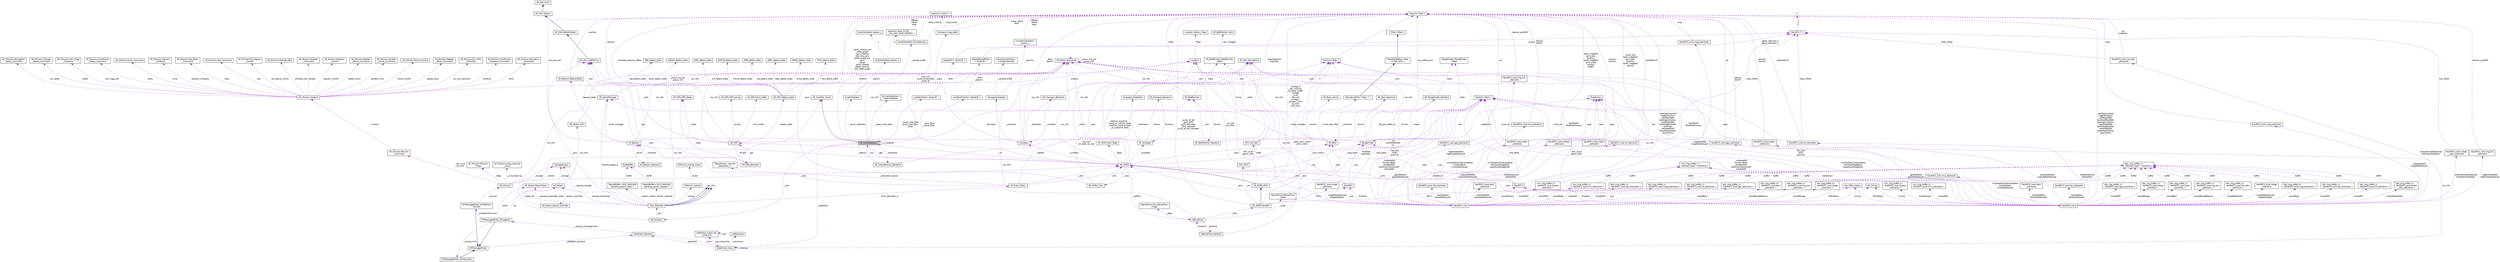 digraph "AP_InertialSensor"
{
 // INTERACTIVE_SVG=YES
  edge [fontname="Helvetica",fontsize="10",labelfontname="Helvetica",labelfontsize="10"];
  node [fontname="Helvetica",fontsize="10",shape=record];
  Node1 [label="AP_InertialSensor",height=0.2,width=0.4,color="black", fillcolor="grey75", style="filled", fontcolor="black"];
  Node2 -> Node1 [dir="back",color="firebrick4",fontsize="10",style="solid",fontname="Helvetica"];
  Node2 [label="AP_AccelCal_Client",height=0.2,width=0.4,color="black", fillcolor="white", style="filled",URL="$classAP__AccelCal__Client.html"];
  Node3 -> Node1 [dir="back",color="darkorchid3",fontsize="10",style="dashed",label=" _peak_hold_state" ,fontname="Helvetica"];
  Node3 [label="AP_InertialSensor::\lPeakHoldState",height=0.2,width=0.4,color="black", fillcolor="white", style="filled",URL="$structAP__InertialSensor_1_1PeakHoldState.html"];
  Node4 -> Node1 [dir="back",color="darkorchid3",fontsize="10",style="dashed",label=" _accel_vibe_filter\n_accel_vibe_floor\l_filter" ,fontname="Helvetica"];
  Node4 [label="LowPassFilter\< Vector3f \>",height=0.2,width=0.4,color="black", fillcolor="white", style="filled",URL="$classLowPassFilter.html"];
  Node5 -> Node4 [dir="back",color="darkorchid3",fontsize="10",style="dashed",label=" _filter" ,fontname="Helvetica"];
  Node5 [label="DigitalLPF\< Vector3f \>",height=0.2,width=0.4,color="black", fillcolor="white", style="filled",URL="$classDigitalLPF.html"];
  Node6 -> Node5 [dir="back",color="darkorchid3",fontsize="10",style="dashed",label=" _output" ,fontname="Helvetica"];
  Node6 [label="Vector3\< T \>",height=0.2,width=0.4,color="black", fillcolor="white", style="filled",URL="$classVector3.html"];
  Node7 -> Node6 [dir="back",color="darkorchid3",fontsize="10",style="dashed",label=" x\ny\nz" ,fontname="Helvetica"];
  Node7 [label="T",height=0.2,width=0.4,color="grey75", fillcolor="white", style="filled"];
  Node8 -> Node1 [dir="back",color="darkorchid3",fontsize="10",style="dashed",label=" _backends" ,fontname="Helvetica"];
  Node8 [label="AP_InertialSensor_Backend",height=0.2,width=0.4,color="black", fillcolor="white", style="filled",URL="$classAP__InertialSensor__Backend.html"];
  Node9 -> Node8 [dir="back",color="darkorchid3",fontsize="10",style="dashed",label=" _sem" ,fontname="Helvetica"];
  Node9 [label="AP_HAL::Semaphore",height=0.2,width=0.4,color="black", fillcolor="white", style="filled",URL="$classAP__HAL_1_1Semaphore.html"];
  Node1 -> Node8 [dir="back",color="darkorchid3",fontsize="10",style="dashed",label=" _imu" ,fontname="Helvetica"];
  Node10 -> Node1 [dir="back",color="darkorchid3",fontsize="10",style="dashed",label=" _gyro_filter\n_accel_filter" ,fontname="Helvetica"];
  Node10 [label="LowPassFilter2p\< Vector3f \>",height=0.2,width=0.4,color="black", fillcolor="white", style="filled",URL="$classLowPassFilter2p.html"];
  Node11 -> Node10 [dir="back",color="darkorchid3",fontsize="10",style="dashed",label=" _filter\n_params" ,fontname="Helvetica"];
  Node11 [label="DigitalBiquadFilter\l\< Vector3f \>",height=0.2,width=0.4,color="black", fillcolor="white", style="filled",URL="$classDigitalBiquadFilter.html"];
  Node6 -> Node11 [dir="back",color="darkorchid3",fontsize="10",style="dashed",label=" _delay_element_1\n_delay_element_2" ,fontname="Helvetica"];
  Node12 -> Node1 [dir="back",color="darkorchid3",fontsize="10",style="dashed",label=" _accel_calibrator" ,fontname="Helvetica"];
  Node12 [label="AccelCalibrator",height=0.2,width=0.4,color="black", fillcolor="white", style="filled",URL="$classAccelCalibrator.html"];
  Node13 -> Node12 [dir="back",color="darkorchid3",fontsize="10",style="dashed",label=" _param" ,fontname="Helvetica"];
  Node13 [label="AccelCalibrator::param_u",height=0.2,width=0.4,color="black", fillcolor="white", style="filled",URL="$unionAccelCalibrator_1_1param__u.html"];
  Node14 -> Node13 [dir="back",color="darkorchid3",fontsize="10",style="dashed",label=" s" ,fontname="Helvetica"];
  Node14 [label="AccelCalibrator::param_t",height=0.2,width=0.4,color="black", fillcolor="white", style="filled",URL="$structAccelCalibrator_1_1param__t.html"];
  Node15 -> Node14 [dir="back",color="darkorchid3",fontsize="10",style="dashed",label=" offdiag\noffset\ndiag" ,fontname="Helvetica"];
  Node15 [label="Vector3\< float \>",height=0.2,width=0.4,color="black", fillcolor="white", style="filled",URL="$classVector3.html"];
  Node16 -> Node13 [dir="back",color="darkorchid3",fontsize="10",style="dashed",label=" a" ,fontname="Helvetica"];
  Node16 [label="VectorN\< float, ACCEL\l_CAL_MAX_NUM_PARAMS \>",height=0.2,width=0.4,color="black", fillcolor="white", style="filled",URL="$classVectorN.html"];
  Node17 -> Node12 [dir="back",color="darkorchid3",fontsize="10",style="dashed",label=" _sample_buffer" ,fontname="Helvetica"];
  Node17 [label="AccelCalibrator::AccelSample",height=0.2,width=0.4,color="black", fillcolor="white", style="filled",URL="$structAccelCalibrator_1_1AccelSample.html"];
  Node15 -> Node17 [dir="back",color="darkorchid3",fontsize="10",style="dashed",label=" delta_velocity" ,fontname="Helvetica"];
  Node18 -> Node1 [dir="back",color="darkorchid3",fontsize="10",style="dashed",label=" _dataflash" ,fontname="Helvetica"];
  Node18 [label="DataFlash_Class",height=0.2,width=0.4,color="black", fillcolor="white", style="filled",URL="$classDataFlash__Class.html"];
  Node19 -> Node18 [dir="back",color="darkorchid3",fontsize="10",style="dashed",label=" log_write_fmts" ,fontname="Helvetica"];
  Node19 [label="DataFlash_Class::log\l_write_fmt",height=0.2,width=0.4,color="black", fillcolor="white", style="filled",URL="$structDataFlash__Class_1_1log__write__fmt.html"];
  Node19 -> Node19 [dir="back",color="darkorchid3",fontsize="10",style="dashed",label=" next" ,fontname="Helvetica"];
  Node20 -> Node18 [dir="back",color="darkorchid3",fontsize="10",style="dashed",label=" _structures" ,fontname="Helvetica"];
  Node20 [label="LogStructure",height=0.2,width=0.4,color="black", fillcolor="white", style="filled",URL="$structLogStructure.html"];
  Node18 -> Node18 [dir="back",color="darkorchid3",fontsize="10",style="dashed",label=" _instance" ,fontname="Helvetica"];
  Node21 -> Node18 [dir="back",color="darkorchid3",fontsize="10",style="dashed",label=" backends" ,fontname="Helvetica"];
  Node21 [label="DataFlash_Backend",height=0.2,width=0.4,color="black", fillcolor="white", style="filled",URL="$classDataFlash__Backend.html"];
  Node18 -> Node21 [dir="back",color="darkorchid3",fontsize="10",style="dashed",label=" _front" ,fontname="Helvetica"];
  Node22 -> Node21 [dir="back",color="darkorchid3",fontsize="10",style="dashed",label=" _startup_messagewriter" ,fontname="Helvetica"];
  Node22 [label="DFMessageWriter_DFLogStart",height=0.2,width=0.4,color="black", fillcolor="white", style="filled",URL="$classDFMessageWriter__DFLogStart.html"];
  Node23 -> Node22 [dir="back",color="midnightblue",fontsize="10",style="solid",fontname="Helvetica"];
  Node23 [label="DFMessageWriter",height=0.2,width=0.4,color="black", fillcolor="white", style="filled",URL="$classDFMessageWriter.html"];
  Node21 -> Node23 [dir="back",color="darkorchid3",fontsize="10",style="dashed",label=" _dataflash_backend" ,fontname="Helvetica"];
  Node24 -> Node22 [dir="back",color="darkorchid3",fontsize="10",style="dashed",label=" _writeentiremission" ,fontname="Helvetica"];
  Node24 [label="DFMessageWriter_WriteEntire\lMission",height=0.2,width=0.4,color="black", fillcolor="white", style="filled",URL="$classDFMessageWriter__WriteEntireMission.html"];
  Node23 -> Node24 [dir="back",color="midnightblue",fontsize="10",style="solid",fontname="Helvetica"];
  Node25 -> Node24 [dir="back",color="darkorchid3",fontsize="10",style="dashed",label=" _mission" ,fontname="Helvetica"];
  Node25 [label="AP_Mission",height=0.2,width=0.4,color="black", fillcolor="white", style="filled",URL="$classAP__Mission.html",tooltip="Object managing Mission. "];
  Node26 -> Node25 [dir="back",color="darkorchid3",fontsize="10",style="dashed",label=" _storage" ,fontname="Helvetica"];
  Node26 [label="StorageAccess",height=0.2,width=0.4,color="black", fillcolor="white", style="filled",URL="$classStorageAccess.html"];
  Node27 -> Node25 [dir="back",color="darkorchid3",fontsize="10",style="dashed",label=" _nav_cmd\n_do_cmd" ,fontname="Helvetica"];
  Node27 [label="AP_Mission::Mission\l_Command",height=0.2,width=0.4,color="black", fillcolor="white", style="filled",URL="$structAP__Mission_1_1Mission__Command.html"];
  Node28 -> Node27 [dir="back",color="darkorchid3",fontsize="10",style="dashed",label=" content" ,fontname="Helvetica"];
  Node28 [label="AP_Mission::Content",height=0.2,width=0.4,color="black", fillcolor="white", style="filled",URL="$unionAP__Mission_1_1Content.html"];
  Node29 -> Node28 [dir="back",color="darkorchid3",fontsize="10",style="dashed",label=" guided_limits" ,fontname="Helvetica"];
  Node29 [label="AP_Mission::Guided\l_Limits_Command",height=0.2,width=0.4,color="black", fillcolor="white", style="filled",URL="$structAP__Mission_1_1Guided__Limits__Command.html"];
  Node30 -> Node28 [dir="back",color="darkorchid3",fontsize="10",style="dashed",label=" mount_control" ,fontname="Helvetica"];
  Node30 [label="AP_Mission::Mount_Control",height=0.2,width=0.4,color="black", fillcolor="white", style="filled",URL="$structAP__Mission_1_1Mount__Control.html"];
  Node31 -> Node28 [dir="back",color="darkorchid3",fontsize="10",style="dashed",label=" repeat_relay" ,fontname="Helvetica"];
  Node31 [label="AP_Mission::Repeat\l_Relay_Command",height=0.2,width=0.4,color="black", fillcolor="white", style="filled",URL="$structAP__Mission_1_1Repeat__Relay__Command.html"];
  Node32 -> Node28 [dir="back",color="darkorchid3",fontsize="10",style="dashed",label=" do_vtol_transition" ,fontname="Helvetica"];
  Node32 [label="AP_Mission::Do_VTOL\l_Transition",height=0.2,width=0.4,color="black", fillcolor="white", style="filled",URL="$structAP__Mission_1_1Do__VTOL__Transition.html"];
  Node33 -> Node28 [dir="back",color="darkorchid3",fontsize="10",style="dashed",label=" distance" ,fontname="Helvetica"];
  Node33 [label="AP_Mission::Conditional\l_Distance_Command",height=0.2,width=0.4,color="black", fillcolor="white", style="filled",URL="$structAP__Mission_1_1Conditional__Distance__Command.html"];
  Node34 -> Node28 [dir="back",color="darkorchid3",fontsize="10",style="dashed",label=" servo" ,fontname="Helvetica"];
  Node34 [label="AP_Mission::Set_Servo\l_Command",height=0.2,width=0.4,color="black", fillcolor="white", style="filled",URL="$structAP__Mission_1_1Set__Servo__Command.html"];
  Node35 -> Node28 [dir="back",color="darkorchid3",fontsize="10",style="dashed",label=" nav_delay" ,fontname="Helvetica"];
  Node35 [label="AP_Mission::Navigation\l_Delay_Command",height=0.2,width=0.4,color="black", fillcolor="white", style="filled",URL="$structAP__Mission_1_1Navigation__Delay__Command.html"];
  Node36 -> Node28 [dir="back",color="darkorchid3",fontsize="10",style="dashed",label=" speed" ,fontname="Helvetica"];
  Node36 [label="AP_Mission::Change\l_Speed_Command",height=0.2,width=0.4,color="black", fillcolor="white", style="filled",URL="$structAP__Mission_1_1Change__Speed__Command.html"];
  Node37 -> Node28 [dir="back",color="darkorchid3",fontsize="10",style="dashed",label=" cam_trigg_dist" ,fontname="Helvetica"];
  Node37 [label="AP_Mission::Cam_Trigg\l_Distance",height=0.2,width=0.4,color="black", fillcolor="white", style="filled",URL="$structAP__Mission_1_1Cam__Trigg__Distance.html"];
  Node38 -> Node28 [dir="back",color="darkorchid3",fontsize="10",style="dashed",label=" delay" ,fontname="Helvetica"];
  Node38 [label="AP_Mission::Conditional\l_Delay_Command",height=0.2,width=0.4,color="black", fillcolor="white", style="filled",URL="$structAP__Mission_1_1Conditional__Delay__Command.html"];
  Node39 -> Node28 [dir="back",color="darkorchid3",fontsize="10",style="dashed",label=" jump" ,fontname="Helvetica"];
  Node39 [label="AP_Mission::Jump_Command",height=0.2,width=0.4,color="black", fillcolor="white", style="filled",URL="$structAP__Mission_1_1Jump__Command.html"];
  Node40 -> Node28 [dir="back",color="darkorchid3",fontsize="10",style="dashed",label=" location" ,fontname="Helvetica"];
  Node40 [label="Location",height=0.2,width=0.4,color="black", fillcolor="white", style="filled",URL="$structLocation.html"];
  Node41 -> Node40 [dir="back",color="darkorchid3",fontsize="10",style="dashed",label=" flags" ,fontname="Helvetica"];
  Node41 [label="Location_Option_Flags",height=0.2,width=0.4,color="black", fillcolor="white", style="filled",URL="$structLocation__Option__Flags.html"];
  Node42 -> Node28 [dir="back",color="darkorchid3",fontsize="10",style="dashed",label=" digicam_configure" ,fontname="Helvetica"];
  Node42 [label="AP_Mission::Digicam\l_Configure",height=0.2,width=0.4,color="black", fillcolor="white", style="filled",URL="$structAP__Mission_1_1Digicam__Configure.html"];
  Node43 -> Node28 [dir="back",color="darkorchid3",fontsize="10",style="dashed",label=" relay" ,fontname="Helvetica"];
  Node43 [label="AP_Mission::Set_Relay\l_Command",height=0.2,width=0.4,color="black", fillcolor="white", style="filled",URL="$structAP__Mission_1_1Set__Relay__Command.html"];
  Node44 -> Node28 [dir="back",color="darkorchid3",fontsize="10",style="dashed",label=" yaw" ,fontname="Helvetica"];
  Node44 [label="AP_Mission::Yaw_Command",height=0.2,width=0.4,color="black", fillcolor="white", style="filled",URL="$structAP__Mission_1_1Yaw__Command.html"];
  Node45 -> Node28 [dir="back",color="darkorchid3",fontsize="10",style="dashed",label=" do_engine_control" ,fontname="Helvetica"];
  Node45 [label="AP_Mission::Do_Engine\l_Control",height=0.2,width=0.4,color="black", fillcolor="white", style="filled",URL="$structAP__Mission_1_1Do__Engine__Control.html"];
  Node46 -> Node28 [dir="back",color="darkorchid3",fontsize="10",style="dashed",label=" altitude_wait" ,fontname="Helvetica"];
  Node46 [label="AP_Mission::Altitude_Wait",height=0.2,width=0.4,color="black", fillcolor="white", style="filled",URL="$structAP__Mission_1_1Altitude__Wait.html"];
  Node47 -> Node28 [dir="back",color="darkorchid3",fontsize="10",style="dashed",label=" gripper" ,fontname="Helvetica"];
  Node47 [label="AP_Mission::Gripper\l_Command",height=0.2,width=0.4,color="black", fillcolor="white", style="filled",URL="$structAP__Mission_1_1Gripper__Command.html"];
  Node48 -> Node28 [dir="back",color="darkorchid3",fontsize="10",style="dashed",label=" digicam_control" ,fontname="Helvetica"];
  Node48 [label="AP_Mission::Digicam\l_Control",height=0.2,width=0.4,color="black", fillcolor="white", style="filled",URL="$structAP__Mission_1_1Digicam__Control.html"];
  Node49 -> Node28 [dir="back",color="darkorchid3",fontsize="10",style="dashed",label=" repeat_servo" ,fontname="Helvetica"];
  Node49 [label="AP_Mission::Repeat\l_Servo_Command",height=0.2,width=0.4,color="black", fillcolor="white", style="filled",URL="$structAP__Mission_1_1Repeat__Servo__Command.html"];
  Node50 -> Node25 [dir="back",color="darkorchid3",fontsize="10",style="dashed",label=" var_info" ,fontname="Helvetica"];
  Node50 [label="AP_Param::GroupInfo",height=0.2,width=0.4,color="black", fillcolor="white", style="filled",URL="$structAP__Param_1_1GroupInfo.html"];
  Node50 -> Node50 [dir="back",color="darkorchid3",fontsize="10",style="dashed",label=" group_info_ptr\ngroup_info" ,fontname="Helvetica"];
  Node51 -> Node25 [dir="back",color="darkorchid3",fontsize="10",style="dashed",label=" _flags" ,fontname="Helvetica"];
  Node51 [label="AP_Mission::Mission\l_Flags",height=0.2,width=0.4,color="black", fillcolor="white", style="filled",URL="$structAP__Mission_1_1Mission__Flags.html"];
  Node52 -> Node25 [dir="back",color="darkorchid3",fontsize="10",style="dashed",label=" _ahrs" ,fontname="Helvetica"];
  Node52 [label="AP_AHRS",height=0.2,width=0.4,color="black", fillcolor="white", style="filled",URL="$classAP__AHRS.html"];
  Node53 -> Node52 [dir="back",color="darkorchid3",fontsize="10",style="dashed",label=" _rotation_autopilot\l_body_to_vehicle_body\n_rotation_vehicle_body\l_to_autopilot_body" ,fontname="Helvetica"];
  Node53 [label="Matrix3\< float \>",height=0.2,width=0.4,color="black", fillcolor="white", style="filled",URL="$classMatrix3.html"];
  Node15 -> Node53 [dir="back",color="darkorchid3",fontsize="10",style="dashed",label=" a\nb\nc" ,fontname="Helvetica"];
  Node54 -> Node52 [dir="back",color="darkorchid3",fontsize="10",style="dashed",label=" _flags" ,fontname="Helvetica"];
  Node54 [label="AP_AHRS::ahrs_flags",height=0.2,width=0.4,color="black", fillcolor="white", style="filled",URL="$structAP__AHRS_1_1ahrs__flags.html"];
  Node55 -> Node52 [dir="back",color="darkorchid3",fontsize="10",style="dashed",label=" _baro" ,fontname="Helvetica"];
  Node55 [label="AP_Baro",height=0.2,width=0.4,color="black", fillcolor="white", style="filled",URL="$classAP__Baro.html"];
  Node56 -> Node55 [dir="back",color="darkorchid3",fontsize="10",style="dashed",label=" sensors" ,fontname="Helvetica"];
  Node56 [label="AP_Baro::sensor",height=0.2,width=0.4,color="black", fillcolor="white", style="filled",URL="$structAP__Baro_1_1sensor.html"];
  Node57 -> Node55 [dir="back",color="darkorchid3",fontsize="10",style="dashed",label=" _climb_rate_filter" ,fontname="Helvetica"];
  Node57 [label="DerivativeFilter\< float, 7 \>",height=0.2,width=0.4,color="black", fillcolor="white", style="filled",URL="$classDerivativeFilter.html"];
  Node58 -> Node57 [dir="back",color="midnightblue",fontsize="10",style="solid",fontname="Helvetica"];
  Node58 [label="FilterWithBuffer\< float,\l FILTER_SIZE \>",height=0.2,width=0.4,color="black", fillcolor="white", style="filled",URL="$classFilterWithBuffer.html"];
  Node59 -> Node58 [dir="back",color="midnightblue",fontsize="10",style="solid",fontname="Helvetica"];
  Node59 [label="Filter\< float \>",height=0.2,width=0.4,color="black", fillcolor="white", style="filled",URL="$classFilter.html"];
  Node50 -> Node55 [dir="back",color="darkorchid3",fontsize="10",style="dashed",label=" var_info" ,fontname="Helvetica"];
  Node60 -> Node55 [dir="back",color="darkorchid3",fontsize="10",style="dashed",label=" drivers" ,fontname="Helvetica"];
  Node60 [label="AP_Baro_Backend",height=0.2,width=0.4,color="black", fillcolor="white", style="filled",URL="$classAP__Baro__Backend.html"];
  Node55 -> Node60 [dir="back",color="darkorchid3",fontsize="10",style="dashed",label=" _frontend" ,fontname="Helvetica"];
  Node9 -> Node60 [dir="back",color="darkorchid3",fontsize="10",style="dashed",label=" _sem" ,fontname="Helvetica"];
  Node61 -> Node52 [dir="back",color="darkorchid3",fontsize="10",style="dashed",label=" _optflow" ,fontname="Helvetica"];
  Node61 [label="OpticalFlow",height=0.2,width=0.4,color="black", fillcolor="white", style="filled",URL="$classOpticalFlow.html"];
  Node62 -> Node61 [dir="back",color="darkorchid3",fontsize="10",style="dashed",label=" _ahrs" ,fontname="Helvetica"];
  Node62 [label="AP_AHRS_NavEKF",height=0.2,width=0.4,color="black", fillcolor="white", style="filled",URL="$classAP__AHRS__NavEKF.html"];
  Node63 -> Node62 [dir="back",color="midnightblue",fontsize="10",style="solid",fontname="Helvetica"];
  Node63 [label="AP_AHRS_DCM",height=0.2,width=0.4,color="black", fillcolor="white", style="filled",URL="$classAP__AHRS__DCM.html"];
  Node52 -> Node63 [dir="back",color="midnightblue",fontsize="10",style="solid",fontname="Helvetica"];
  Node53 -> Node63 [dir="back",color="darkorchid3",fontsize="10",style="dashed",label=" _body_dcm_matrix\n_dcm_matrix" ,fontname="Helvetica"];
  Node15 -> Node63 [dir="back",color="darkorchid3",fontsize="10",style="dashed",label=" _omega_P\n_last_velocity\n_ra_delay_buffer\n_omega\n_wind\n_last_vel\n_omega_I\n_omega_I_sum\n_ra_sum\n_last_fuse\n..." ,fontname="Helvetica"];
  Node64 -> Node63 [dir="back",color="darkorchid3",fontsize="10",style="dashed",label=" _mag_earth" ,fontname="Helvetica"];
  Node64 [label="Vector2\< float \>",height=0.2,width=0.4,color="black", fillcolor="white", style="filled",URL="$structVector2.html"];
  Node53 -> Node62 [dir="back",color="darkorchid3",fontsize="10",style="dashed",label=" _dcm_matrix" ,fontname="Helvetica"];
  Node65 -> Node62 [dir="back",color="darkorchid3",fontsize="10",style="dashed",label=" EKF2" ,fontname="Helvetica"];
  Node65 [label="NavEKF2",height=0.2,width=0.4,color="black", fillcolor="white", style="filled",URL="$classNavEKF2.html"];
  Node55 -> Node65 [dir="back",color="darkorchid3",fontsize="10",style="dashed",label=" _baro" ,fontname="Helvetica"];
  Node50 -> Node65 [dir="back",color="darkorchid3",fontsize="10",style="dashed",label=" var_info" ,fontname="Helvetica"];
  Node64 -> Node65 [dir="back",color="darkorchid3",fontsize="10",style="dashed",label=" core_delta" ,fontname="Helvetica"];
  Node66 -> Node65 [dir="back",color="darkorchid3",fontsize="10",style="dashed",label=" _rng" ,fontname="Helvetica"];
  Node66 [label="RangeFinder",height=0.2,width=0.4,color="black", fillcolor="white", style="filled",URL="$classRangeFinder.html"];
  Node67 -> Node66 [dir="back",color="darkorchid3",fontsize="10",style="dashed",label=" serial_manager" ,fontname="Helvetica"];
  Node67 [label="AP_SerialManager",height=0.2,width=0.4,color="black", fillcolor="white", style="filled",URL="$classAP__SerialManager.html"];
  Node68 -> Node67 [dir="back",color="darkorchid3",fontsize="10",style="dashed",label=" uart" ,fontname="Helvetica"];
  Node68 [label="AP_HAL::UARTDriver",height=0.2,width=0.4,color="black", fillcolor="white", style="filled",URL="$classAP__HAL_1_1UARTDriver.html"];
  Node69 -> Node68 [dir="back",color="midnightblue",fontsize="10",style="solid",fontname="Helvetica"];
  Node69 [label="AP_HAL::BetterStream",height=0.2,width=0.4,color="black", fillcolor="white", style="filled",URL="$classAP__HAL_1_1BetterStream.html"];
  Node70 -> Node69 [dir="back",color="midnightblue",fontsize="10",style="solid",fontname="Helvetica"];
  Node70 [label="AP_HAL::Stream",height=0.2,width=0.4,color="black", fillcolor="white", style="filled",URL="$classAP__HAL_1_1Stream.html"];
  Node71 -> Node70 [dir="back",color="midnightblue",fontsize="10",style="solid",fontname="Helvetica"];
  Node71 [label="AP_HAL::Print",height=0.2,width=0.4,color="black", fillcolor="white", style="filled",URL="$classAP__HAL_1_1Print.html"];
  Node50 -> Node67 [dir="back",color="darkorchid3",fontsize="10",style="dashed",label=" var_info" ,fontname="Helvetica"];
  Node72 -> Node66 [dir="back",color="darkorchid3",fontsize="10",style="dashed",label=" state" ,fontname="Helvetica"];
  Node72 [label="RangeFinder::RangeFinder\l_State",height=0.2,width=0.4,color="black", fillcolor="white", style="filled",URL="$structRangeFinder_1_1RangeFinder__State.html"];
  Node50 -> Node66 [dir="back",color="darkorchid3",fontsize="10",style="dashed",label=" var_info" ,fontname="Helvetica"];
  Node15 -> Node66 [dir="back",color="darkorchid3",fontsize="10",style="dashed",label=" pos_offset_zero" ,fontname="Helvetica"];
  Node73 -> Node66 [dir="back",color="darkorchid3",fontsize="10",style="dashed",label=" drivers" ,fontname="Helvetica"];
  Node73 [label="AP_RangeFinder_Backend",height=0.2,width=0.4,color="black", fillcolor="white", style="filled",URL="$classAP__RangeFinder__Backend.html"];
  Node72 -> Node73 [dir="back",color="darkorchid3",fontsize="10",style="dashed",label=" state" ,fontname="Helvetica"];
  Node9 -> Node73 [dir="back",color="darkorchid3",fontsize="10",style="dashed",label=" _sem" ,fontname="Helvetica"];
  Node66 -> Node73 [dir="back",color="darkorchid3",fontsize="10",style="dashed",label=" ranger" ,fontname="Helvetica"];
  Node52 -> Node65 [dir="back",color="darkorchid3",fontsize="10",style="dashed",label=" _ahrs" ,fontname="Helvetica"];
  Node74 -> Node65 [dir="back",color="darkorchid3",fontsize="10",style="dashed",label=" core" ,fontname="Helvetica"];
  Node74 [label="NavEKF2_core",height=0.2,width=0.4,color="black", fillcolor="white", style="filled",URL="$classNavEKF2__core.html"];
  Node75 -> Node74 [dir="back",color="darkorchid3",fontsize="10",style="dashed",label=" magDataNew\nmagDataDelayed" ,fontname="Helvetica"];
  Node75 [label="NavEKF2_core::mag_elements",height=0.2,width=0.4,color="black", fillcolor="white", style="filled",URL="$structNavEKF2__core_1_1mag__elements.html"];
  Node15 -> Node75 [dir="back",color="darkorchid3",fontsize="10",style="dashed",label=" mag" ,fontname="Helvetica"];
  Node53 -> Node74 [dir="back",color="darkorchid3",fontsize="10",style="dashed",label=" Tbn_flow\nDCM\nprevTnb" ,fontname="Helvetica"];
  Node65 -> Node74 [dir="back",color="darkorchid3",fontsize="10",style="dashed",label=" frontend" ,fontname="Helvetica"];
  Node76 -> Node74 [dir="back",color="darkorchid3",fontsize="10",style="dashed",label=" baroDataNew\nbaroDataDelayed" ,fontname="Helvetica"];
  Node76 [label="NavEKF2_core::baro\l_elements",height=0.2,width=0.4,color="black", fillcolor="white", style="filled",URL="$structNavEKF2__core_1_1baro__elements.html"];
  Node77 -> Node74 [dir="back",color="darkorchid3",fontsize="10",style="dashed",label=" storedIMU" ,fontname="Helvetica"];
  Node77 [label="imu_ring_buffer_t\<\l NavEKF2_core::imu_elements \>",height=0.2,width=0.4,color="black", fillcolor="white", style="filled",URL="$classimu__ring__buffer__t.html"];
  Node78 -> Node77 [dir="back",color="darkorchid3",fontsize="10",style="dashed",label=" buffer" ,fontname="Helvetica"];
  Node78 [label="imu_ring_buffer_t\<\l element_type \>::element_t",height=0.2,width=0.4,color="black", fillcolor="white", style="filled",URL="$structimu__ring__buffer__t_1_1element__t.html"];
  Node79 -> Node74 [dir="back",color="darkorchid3",fontsize="10",style="dashed",label=" rngBcnDataNew\nrngBcnDataDelayed" ,fontname="Helvetica"];
  Node79 [label="NavEKF2_core::rng_bcn\l_elements",height=0.2,width=0.4,color="black", fillcolor="white", style="filled",URL="$structNavEKF2__core_1_1rng__bcn__elements.html"];
  Node15 -> Node79 [dir="back",color="darkorchid3",fontsize="10",style="dashed",label=" beacon_posNED" ,fontname="Helvetica"];
  Node80 -> Node74 [dir="back",color="darkorchid3",fontsize="10",style="dashed",label=" ofDataDelayed\nofDataNew" ,fontname="Helvetica"];
  Node80 [label="NavEKF2_core::of_elements",height=0.2,width=0.4,color="black", fillcolor="white", style="filled",URL="$structNavEKF2__core_1_1of__elements.html"];
  Node15 -> Node80 [dir="back",color="darkorchid3",fontsize="10",style="dashed",label=" bodyRadXYZ" ,fontname="Helvetica"];
  Node6 -> Node80 [dir="back",color="darkorchid3",fontsize="10",style="dashed",label=" body_offset" ,fontname="Helvetica"];
  Node64 -> Node80 [dir="back",color="darkorchid3",fontsize="10",style="dashed",label=" flowRadXY\nflowRadXYcomp" ,fontname="Helvetica"];
  Node81 -> Node74 [dir="back",color="darkorchid3",fontsize="10",style="dashed",label=" storedGPS" ,fontname="Helvetica"];
  Node81 [label="obs_ring_buffer_t\<\l NavEKF2_core::gps_elements \>",height=0.2,width=0.4,color="black", fillcolor="white", style="filled",URL="$classobs__ring__buffer__t.html"];
  Node82 -> Node81 [dir="back",color="darkorchid3",fontsize="10",style="dashed",label=" buffer" ,fontname="Helvetica"];
  Node82 [label="obs_ring_buffer_t\<\l element_type \>::element_t",height=0.2,width=0.4,color="black", fillcolor="white", style="filled",URL="$structobs__ring__buffer__t_1_1element__t.html"];
  Node83 -> Node74 [dir="back",color="darkorchid3",fontsize="10",style="dashed",label=" timing" ,fontname="Helvetica"];
  Node83 [label="ekf_timing",height=0.2,width=0.4,color="black", fillcolor="white", style="filled",URL="$structekf__timing.html"];
  Node84 -> Node74 [dir="back",color="darkorchid3",fontsize="10",style="dashed",label=" tasDataNew\ntasDataDelayed" ,fontname="Helvetica"];
  Node84 [label="NavEKF2_core::tas_elements",height=0.2,width=0.4,color="black", fillcolor="white", style="filled",URL="$structNavEKF2__core_1_1tas__elements.html"];
  Node85 -> Node74 [dir="back",color="darkorchid3",fontsize="10",style="dashed",label=" imuQuatDownSampleNew\nprevQuatMagReset\nquatAtLastMagReset" ,fontname="Helvetica"];
  Node85 [label="Quaternion",height=0.2,width=0.4,color="black", fillcolor="white", style="filled",URL="$classQuaternion.html"];
  Node86 -> Node74 [dir="back",color="darkorchid3",fontsize="10",style="dashed",label=" stateStruct" ,fontname="Helvetica"];
  Node86 [label="NavEKF2_core::state\l_elements",height=0.2,width=0.4,color="black", fillcolor="white", style="filled",URL="$structNavEKF2__core_1_1state__elements.html"];
  Node85 -> Node86 [dir="back",color="darkorchid3",fontsize="10",style="dashed",label=" quat" ,fontname="Helvetica"];
  Node15 -> Node86 [dir="back",color="darkorchid3",fontsize="10",style="dashed",label=" body_magfield\ngyro_bias\nposition\nearth_magfield\ngyro_scale\nvelocity\nangErr" ,fontname="Helvetica"];
  Node64 -> Node86 [dir="back",color="darkorchid3",fontsize="10",style="dashed",label=" wind_vel" ,fontname="Helvetica"];
  Node87 -> Node74 [dir="back",color="darkorchid3",fontsize="10",style="dashed",label=" storedOF" ,fontname="Helvetica"];
  Node87 [label="obs_ring_buffer_t\<\l NavEKF2_core::of_elements \>",height=0.2,width=0.4,color="black", fillcolor="white", style="filled",URL="$classobs__ring__buffer__t.html"];
  Node82 -> Node87 [dir="back",color="darkorchid3",fontsize="10",style="dashed",label=" buffer" ,fontname="Helvetica"];
  Node88 -> Node74 [dir="back",color="darkorchid3",fontsize="10",style="dashed",label=" imuDataDownSampledNew\nimuDataNew\nimuDataDelayed" ,fontname="Helvetica"];
  Node88 [label="NavEKF2_core::imu_elements",height=0.2,width=0.4,color="black", fillcolor="white", style="filled",URL="$structNavEKF2__core_1_1imu__elements.html"];
  Node15 -> Node88 [dir="back",color="darkorchid3",fontsize="10",style="dashed",label=" delAng\ndelVel" ,fontname="Helvetica"];
  Node15 -> Node74 [dir="back",color="darkorchid3",fontsize="10",style="dashed",label=" delAngCorrected\nrngBcnPosSum\nvelOffsetNED\ndelAngCorrection\nearthRateNED\nearthMagFieldVar\ntiltErrVec\nvelDotNEDfilt\nbodyMagFieldVar\nreceiverPos\n..." ,fontname="Helvetica"];
  Node89 -> Node74 [dir="back",color="darkorchid3",fontsize="10",style="dashed",label=" filterStatus" ,fontname="Helvetica"];
  Node89 [label="nav_filter_status",height=0.2,width=0.4,color="black", fillcolor="white", style="filled",URL="$unionnav__filter__status.html"];
  Node90 -> Node74 [dir="back",color="darkorchid3",fontsize="10",style="dashed",label=" outputDataNew\noutputDataDelayed" ,fontname="Helvetica"];
  Node90 [label="NavEKF2_core::output\l_elements",height=0.2,width=0.4,color="black", fillcolor="white", style="filled",URL="$structNavEKF2__core_1_1output__elements.html"];
  Node85 -> Node90 [dir="back",color="darkorchid3",fontsize="10",style="dashed",label=" quat" ,fontname="Helvetica"];
  Node15 -> Node90 [dir="back",color="darkorchid3",fontsize="10",style="dashed",label=" position\nvelocity" ,fontname="Helvetica"];
  Node91 -> Node74 [dir="back",color="darkorchid3",fontsize="10",style="dashed",label=" gpsDataNew\ngpsDataDelayed" ,fontname="Helvetica"];
  Node91 [label="NavEKF2_core::gps_elements",height=0.2,width=0.4,color="black", fillcolor="white", style="filled",URL="$structNavEKF2__core_1_1gps__elements.html"];
  Node15 -> Node91 [dir="back",color="darkorchid3",fontsize="10",style="dashed",label=" vel" ,fontname="Helvetica"];
  Node64 -> Node91 [dir="back",color="darkorchid3",fontsize="10",style="dashed",label=" pos" ,fontname="Helvetica"];
  Node64 -> Node74 [dir="back",color="darkorchid3",fontsize="10",style="dashed",label=" velResetNE\nflowGyroBias\nposResetNE\nlastKnownPositionNE\nheldVelNE" ,fontname="Helvetica"];
  Node92 -> Node74 [dir="back",color="darkorchid3",fontsize="10",style="dashed",label=" storedBaro" ,fontname="Helvetica"];
  Node92 [label="obs_ring_buffer_t\<\l NavEKF2_core::baro\l_elements \>",height=0.2,width=0.4,color="black", fillcolor="white", style="filled",URL="$classobs__ring__buffer__t.html"];
  Node82 -> Node92 [dir="back",color="darkorchid3",fontsize="10",style="dashed",label=" buffer" ,fontname="Helvetica"];
  Node93 -> Node74 [dir="back",color="darkorchid3",fontsize="10",style="dashed",label=" storedRangeBeacon" ,fontname="Helvetica"];
  Node93 [label="obs_ring_buffer_t\<\l NavEKF2_core::rng_bcn\l_elements \>",height=0.2,width=0.4,color="black", fillcolor="white", style="filled",URL="$classobs__ring__buffer__t.html"];
  Node82 -> Node93 [dir="back",color="darkorchid3",fontsize="10",style="dashed",label=" buffer" ,fontname="Helvetica"];
  Node94 -> Node74 [dir="back",color="darkorchid3",fontsize="10",style="dashed",label=" storedRange" ,fontname="Helvetica"];
  Node94 [label="obs_ring_buffer_t\<\l NavEKF2_core::range\l_elements \>",height=0.2,width=0.4,color="black", fillcolor="white", style="filled",URL="$classobs__ring__buffer__t.html"];
  Node82 -> Node94 [dir="back",color="darkorchid3",fontsize="10",style="dashed",label=" buffer" ,fontname="Helvetica"];
  Node95 -> Node74 [dir="back",color="darkorchid3",fontsize="10",style="dashed",label=" storedTAS" ,fontname="Helvetica"];
  Node95 [label="obs_ring_buffer_t\<\l NavEKF2_core::tas_elements \>",height=0.2,width=0.4,color="black", fillcolor="white", style="filled",URL="$classobs__ring__buffer__t.html"];
  Node82 -> Node95 [dir="back",color="darkorchid3",fontsize="10",style="dashed",label=" buffer" ,fontname="Helvetica"];
  Node52 -> Node74 [dir="back",color="darkorchid3",fontsize="10",style="dashed",label=" _ahrs" ,fontname="Helvetica"];
  Node96 -> Node74 [dir="back",color="darkorchid3",fontsize="10",style="dashed",label=" storedMag" ,fontname="Helvetica"];
  Node96 [label="obs_ring_buffer_t\<\l NavEKF2_core::mag_elements \>",height=0.2,width=0.4,color="black", fillcolor="white", style="filled",URL="$classobs__ring__buffer__t.html"];
  Node82 -> Node96 [dir="back",color="darkorchid3",fontsize="10",style="dashed",label=" buffer" ,fontname="Helvetica"];
  Node97 -> Node74 [dir="back",color="darkorchid3",fontsize="10",style="dashed",label=" rangeDataDelayed\nrangeDataNew" ,fontname="Helvetica"];
  Node97 [label="NavEKF2_core::range\l_elements",height=0.2,width=0.4,color="black", fillcolor="white", style="filled",URL="$structNavEKF2__core_1_1range__elements.html"];
  Node40 -> Node74 [dir="back",color="darkorchid3",fontsize="10",style="dashed",label=" EKF_origin\ngpsloc_prev" ,fontname="Helvetica"];
  Node98 -> Node74 [dir="back",color="darkorchid3",fontsize="10",style="dashed",label=" storedOutput" ,fontname="Helvetica"];
  Node98 [label="imu_ring_buffer_t\<\l NavEKF2_core::output\l_elements \>",height=0.2,width=0.4,color="black", fillcolor="white", style="filled",URL="$classimu__ring__buffer__t.html"];
  Node78 -> Node98 [dir="back",color="darkorchid3",fontsize="10",style="dashed",label=" buffer" ,fontname="Helvetica"];
  Node99 -> Node62 [dir="back",color="darkorchid3",fontsize="10",style="dashed",label=" EKF3" ,fontname="Helvetica"];
  Node99 [label="NavEKF3",height=0.2,width=0.4,color="black", fillcolor="white", style="filled",URL="$classNavEKF3.html"];
  Node100 -> Node99 [dir="back",color="darkorchid3",fontsize="10",style="dashed",label=" core" ,fontname="Helvetica"];
  Node100 [label="NavEKF3_core",height=0.2,width=0.4,color="black", fillcolor="white", style="filled",URL="$classNavEKF3__core.html"];
  Node101 -> Node100 [dir="back",color="darkorchid3",fontsize="10",style="dashed",label=" storedMag" ,fontname="Helvetica"];
  Node101 [label="obs_ring_buffer_t\<\l NavEKF3_core::mag_elements \>",height=0.2,width=0.4,color="black", fillcolor="white", style="filled",URL="$classobs__ring__buffer__t.html"];
  Node82 -> Node101 [dir="back",color="darkorchid3",fontsize="10",style="dashed",label=" buffer" ,fontname="Helvetica"];
  Node102 -> Node100 [dir="back",color="darkorchid3",fontsize="10",style="dashed",label=" outputDataNew\noutputDataDelayed" ,fontname="Helvetica"];
  Node102 [label="NavEKF3_core::output\l_elements",height=0.2,width=0.4,color="black", fillcolor="white", style="filled",URL="$structNavEKF3__core_1_1output__elements.html"];
  Node85 -> Node102 [dir="back",color="darkorchid3",fontsize="10",style="dashed",label=" quat" ,fontname="Helvetica"];
  Node15 -> Node102 [dir="back",color="darkorchid3",fontsize="10",style="dashed",label=" position\nvelocity" ,fontname="Helvetica"];
  Node103 -> Node100 [dir="back",color="darkorchid3",fontsize="10",style="dashed",label=" gpsDataNew\ngpsDataDelayed" ,fontname="Helvetica"];
  Node103 [label="NavEKF3_core::gps_elements",height=0.2,width=0.4,color="black", fillcolor="white", style="filled",URL="$structNavEKF3__core_1_1gps__elements.html"];
  Node15 -> Node103 [dir="back",color="darkorchid3",fontsize="10",style="dashed",label=" vel" ,fontname="Helvetica"];
  Node64 -> Node103 [dir="back",color="darkorchid3",fontsize="10",style="dashed",label=" pos" ,fontname="Helvetica"];
  Node53 -> Node100 [dir="back",color="darkorchid3",fontsize="10",style="dashed",label=" Tbn_flow\nDCM\nprevTnb" ,fontname="Helvetica"];
  Node99 -> Node100 [dir="back",color="darkorchid3",fontsize="10",style="dashed",label=" frontend" ,fontname="Helvetica"];
  Node104 -> Node100 [dir="back",color="darkorchid3",fontsize="10",style="dashed",label=" storedOF" ,fontname="Helvetica"];
  Node104 [label="obs_ring_buffer_t\<\l NavEKF3_core::of_elements \>",height=0.2,width=0.4,color="black", fillcolor="white", style="filled",URL="$classobs__ring__buffer__t.html"];
  Node82 -> Node104 [dir="back",color="darkorchid3",fontsize="10",style="dashed",label=" buffer" ,fontname="Helvetica"];
  Node83 -> Node100 [dir="back",color="darkorchid3",fontsize="10",style="dashed",label=" timing" ,fontname="Helvetica"];
  Node105 -> Node100 [dir="back",color="darkorchid3",fontsize="10",style="dashed",label=" wheelOdmDataDelayed\nwheelOdmDataNew" ,fontname="Helvetica"];
  Node105 [label="NavEKF3_core::wheel\l_odm_elements",height=0.2,width=0.4,color="black", fillcolor="white", style="filled",URL="$structNavEKF3__core_1_1wheel__odm__elements.html"];
  Node6 -> Node105 [dir="back",color="darkorchid3",fontsize="10",style="dashed",label=" hub_offset" ,fontname="Helvetica"];
  Node106 -> Node100 [dir="back",color="darkorchid3",fontsize="10",style="dashed",label=" bodyOdmDataDelayed\nbodyOdmDataNew" ,fontname="Helvetica"];
  Node106 [label="NavEKF3_core::vel_odm\l_elements",height=0.2,width=0.4,color="black", fillcolor="white", style="filled",URL="$structNavEKF3__core_1_1vel__odm__elements.html"];
  Node15 -> Node106 [dir="back",color="darkorchid3",fontsize="10",style="dashed",label=" vel\nangRate" ,fontname="Helvetica"];
  Node6 -> Node106 [dir="back",color="darkorchid3",fontsize="10",style="dashed",label=" body_offset" ,fontname="Helvetica"];
  Node85 -> Node100 [dir="back",color="darkorchid3",fontsize="10",style="dashed",label=" imuQuatDownSampleNew\nprevQuatMagReset\nquatAtLastMagReset" ,fontname="Helvetica"];
  Node107 -> Node100 [dir="back",color="darkorchid3",fontsize="10",style="dashed",label=" storedWheelOdm" ,fontname="Helvetica"];
  Node107 [label="obs_ring_buffer_t\<\l NavEKF3_core::wheel\l_odm_elements \>",height=0.2,width=0.4,color="black", fillcolor="white", style="filled",URL="$classobs__ring__buffer__t.html"];
  Node82 -> Node107 [dir="back",color="darkorchid3",fontsize="10",style="dashed",label=" buffer" ,fontname="Helvetica"];
  Node15 -> Node100 [dir="back",color="darkorchid3",fontsize="10",style="dashed",label=" delAngCorrected\nrngBcnPosSum\nvelOffsetNED\nbcnPosOffsetNED\ndelAngCorrection\nearthRateNED\nearthMagFieldVar\nvelDotNEDfilt\nbodyMagFieldVar\nreceiverPos\n..." ,fontname="Helvetica"];
  Node89 -> Node100 [dir="back",color="darkorchid3",fontsize="10",style="dashed",label=" filterStatus" ,fontname="Helvetica"];
  Node108 -> Node100 [dir="back",color="darkorchid3",fontsize="10",style="dashed",label=" magDataNew\nmagDataDelayed" ,fontname="Helvetica"];
  Node108 [label="NavEKF3_core::mag_elements",height=0.2,width=0.4,color="black", fillcolor="white", style="filled",URL="$structNavEKF3__core_1_1mag__elements.html"];
  Node15 -> Node108 [dir="back",color="darkorchid3",fontsize="10",style="dashed",label=" mag" ,fontname="Helvetica"];
  Node64 -> Node100 [dir="back",color="darkorchid3",fontsize="10",style="dashed",label=" velResetNE\nflowGyroBias\nposResetNE\nlastKnownPositionNE\nheldVelNE" ,fontname="Helvetica"];
  Node109 -> Node100 [dir="back",color="darkorchid3",fontsize="10",style="dashed",label=" storedGPS" ,fontname="Helvetica"];
  Node109 [label="obs_ring_buffer_t\<\l NavEKF3_core::gps_elements \>",height=0.2,width=0.4,color="black", fillcolor="white", style="filled",URL="$classobs__ring__buffer__t.html"];
  Node82 -> Node109 [dir="back",color="darkorchid3",fontsize="10",style="dashed",label=" buffer" ,fontname="Helvetica"];
  Node110 -> Node100 [dir="back",color="darkorchid3",fontsize="10",style="dashed",label=" stateStruct" ,fontname="Helvetica"];
  Node110 [label="NavEKF3_core::state\l_elements",height=0.2,width=0.4,color="black", fillcolor="white", style="filled",URL="$structNavEKF3__core_1_1state__elements.html"];
  Node85 -> Node110 [dir="back",color="darkorchid3",fontsize="10",style="dashed",label=" quat" ,fontname="Helvetica"];
  Node15 -> Node110 [dir="back",color="darkorchid3",fontsize="10",style="dashed",label=" accel_bias\nbody_magfield\ngyro_bias\nposition\nearth_magfield\nvelocity" ,fontname="Helvetica"];
  Node64 -> Node110 [dir="back",color="darkorchid3",fontsize="10",style="dashed",label=" wind_vel" ,fontname="Helvetica"];
  Node111 -> Node100 [dir="back",color="darkorchid3",fontsize="10",style="dashed",label=" storedRange" ,fontname="Helvetica"];
  Node111 [label="obs_ring_buffer_t\<\l NavEKF3_core::range\l_elements \>",height=0.2,width=0.4,color="black", fillcolor="white", style="filled",URL="$classobs__ring__buffer__t.html"];
  Node82 -> Node111 [dir="back",color="darkorchid3",fontsize="10",style="dashed",label=" buffer" ,fontname="Helvetica"];
  Node112 -> Node100 [dir="back",color="darkorchid3",fontsize="10",style="dashed",label=" rngBcnDataNew\nrngBcnDataDelayed" ,fontname="Helvetica"];
  Node112 [label="NavEKF3_core::rng_bcn\l_elements",height=0.2,width=0.4,color="black", fillcolor="white", style="filled",URL="$structNavEKF3__core_1_1rng__bcn__elements.html"];
  Node15 -> Node112 [dir="back",color="darkorchid3",fontsize="10",style="dashed",label=" beacon_posNED" ,fontname="Helvetica"];
  Node113 -> Node100 [dir="back",color="darkorchid3",fontsize="10",style="dashed",label=" baroDataNew\nbaroDataDelayed" ,fontname="Helvetica"];
  Node113 [label="NavEKF3_core::baro\l_elements",height=0.2,width=0.4,color="black", fillcolor="white", style="filled",URL="$structNavEKF3__core_1_1baro__elements.html"];
  Node52 -> Node100 [dir="back",color="darkorchid3",fontsize="10",style="dashed",label=" _ahrs" ,fontname="Helvetica"];
  Node114 -> Node100 [dir="back",color="darkorchid3",fontsize="10",style="dashed",label=" storedBaro" ,fontname="Helvetica"];
  Node114 [label="obs_ring_buffer_t\<\l NavEKF3_core::baro\l_elements \>",height=0.2,width=0.4,color="black", fillcolor="white", style="filled",URL="$classobs__ring__buffer__t.html"];
  Node82 -> Node114 [dir="back",color="darkorchid3",fontsize="10",style="dashed",label=" buffer" ,fontname="Helvetica"];
  Node40 -> Node100 [dir="back",color="darkorchid3",fontsize="10",style="dashed",label=" EKF_origin\ngpsloc_prev" ,fontname="Helvetica"];
  Node115 -> Node100 [dir="back",color="darkorchid3",fontsize="10",style="dashed",label=" tasDataNew\ntasDataDelayed" ,fontname="Helvetica"];
  Node115 [label="NavEKF3_core::tas_elements",height=0.2,width=0.4,color="black", fillcolor="white", style="filled",URL="$structNavEKF3__core_1_1tas__elements.html"];
  Node116 -> Node100 [dir="back",color="darkorchid3",fontsize="10",style="dashed",label=" storedIMU" ,fontname="Helvetica"];
  Node116 [label="imu_ring_buffer_t\<\l NavEKF3_core::imu_elements \>",height=0.2,width=0.4,color="black", fillcolor="white", style="filled",URL="$classimu__ring__buffer__t.html"];
  Node78 -> Node116 [dir="back",color="darkorchid3",fontsize="10",style="dashed",label=" buffer" ,fontname="Helvetica"];
  Node117 -> Node100 [dir="back",color="darkorchid3",fontsize="10",style="dashed",label=" storedRangeBeacon" ,fontname="Helvetica"];
  Node117 [label="obs_ring_buffer_t\<\l NavEKF3_core::rng_bcn\l_elements \>",height=0.2,width=0.4,color="black", fillcolor="white", style="filled",URL="$classobs__ring__buffer__t.html"];
  Node82 -> Node117 [dir="back",color="darkorchid3",fontsize="10",style="dashed",label=" buffer" ,fontname="Helvetica"];
  Node118 -> Node100 [dir="back",color="darkorchid3",fontsize="10",style="dashed",label=" storedBodyOdm" ,fontname="Helvetica"];
  Node118 [label="obs_ring_buffer_t\<\l NavEKF3_core::vel_odm\l_elements \>",height=0.2,width=0.4,color="black", fillcolor="white", style="filled",URL="$classobs__ring__buffer__t.html"];
  Node82 -> Node118 [dir="back",color="darkorchid3",fontsize="10",style="dashed",label=" buffer" ,fontname="Helvetica"];
  Node119 -> Node100 [dir="back",color="darkorchid3",fontsize="10",style="dashed",label=" ofDataDelayed\nofDataNew" ,fontname="Helvetica"];
  Node119 [label="NavEKF3_core::of_elements",height=0.2,width=0.4,color="black", fillcolor="white", style="filled",URL="$structNavEKF3__core_1_1of__elements.html"];
  Node15 -> Node119 [dir="back",color="darkorchid3",fontsize="10",style="dashed",label=" bodyRadXYZ" ,fontname="Helvetica"];
  Node6 -> Node119 [dir="back",color="darkorchid3",fontsize="10",style="dashed",label=" body_offset" ,fontname="Helvetica"];
  Node64 -> Node119 [dir="back",color="darkorchid3",fontsize="10",style="dashed",label=" flowRadXY\nflowRadXYcomp" ,fontname="Helvetica"];
  Node120 -> Node100 [dir="back",color="darkorchid3",fontsize="10",style="dashed",label=" rangeDataDelayed\nrangeDataNew" ,fontname="Helvetica"];
  Node120 [label="NavEKF3_core::range\l_elements",height=0.2,width=0.4,color="black", fillcolor="white", style="filled",URL="$structNavEKF3__core_1_1range__elements.html"];
  Node121 -> Node100 [dir="back",color="darkorchid3",fontsize="10",style="dashed",label=" imuDataDownSampledNew\nimuDataNew\nimuDataDelayed" ,fontname="Helvetica"];
  Node121 [label="NavEKF3_core::imu_elements",height=0.2,width=0.4,color="black", fillcolor="white", style="filled",URL="$structNavEKF3__core_1_1imu__elements.html"];
  Node15 -> Node121 [dir="back",color="darkorchid3",fontsize="10",style="dashed",label=" delAng\ndelVel" ,fontname="Helvetica"];
  Node122 -> Node100 [dir="back",color="darkorchid3",fontsize="10",style="dashed",label=" storedOutput" ,fontname="Helvetica"];
  Node122 [label="imu_ring_buffer_t\<\l NavEKF3_core::output\l_elements \>",height=0.2,width=0.4,color="black", fillcolor="white", style="filled",URL="$classimu__ring__buffer__t.html"];
  Node78 -> Node122 [dir="back",color="darkorchid3",fontsize="10",style="dashed",label=" buffer" ,fontname="Helvetica"];
  Node123 -> Node100 [dir="back",color="darkorchid3",fontsize="10",style="dashed",label=" storedTAS" ,fontname="Helvetica"];
  Node123 [label="obs_ring_buffer_t\<\l NavEKF3_core::tas_elements \>",height=0.2,width=0.4,color="black", fillcolor="white", style="filled",URL="$classobs__ring__buffer__t.html"];
  Node82 -> Node123 [dir="back",color="darkorchid3",fontsize="10",style="dashed",label=" buffer" ,fontname="Helvetica"];
  Node55 -> Node99 [dir="back",color="darkorchid3",fontsize="10",style="dashed",label=" _baro" ,fontname="Helvetica"];
  Node50 -> Node99 [dir="back",color="darkorchid3",fontsize="10",style="dashed",label=" var_info" ,fontname="Helvetica"];
  Node64 -> Node99 [dir="back",color="darkorchid3",fontsize="10",style="dashed",label=" core_delta" ,fontname="Helvetica"];
  Node66 -> Node99 [dir="back",color="darkorchid3",fontsize="10",style="dashed",label=" _rng" ,fontname="Helvetica"];
  Node52 -> Node99 [dir="back",color="darkorchid3",fontsize="10",style="dashed",label=" _ahrs" ,fontname="Helvetica"];
  Node124 -> Node62 [dir="back",color="darkorchid3",fontsize="10",style="dashed",label=" _sitl" ,fontname="Helvetica"];
  Node124 [label="SITL::SITL",height=0.2,width=0.4,color="black", fillcolor="white", style="filled",URL="$classSITL_1_1SITL.html"];
  Node50 -> Node124 [dir="back",color="darkorchid3",fontsize="10",style="dashed",label=" var_info\nvar_info2" ,fontname="Helvetica"];
  Node125 -> Node124 [dir="back",color="darkorchid3",fontsize="10",style="dashed",label=" state" ,fontname="Helvetica"];
  Node125 [label="SITL::sitl_fdm",height=0.2,width=0.4,color="black", fillcolor="white", style="filled",URL="$structSITL_1_1sitl__fdm.html"];
  Node85 -> Node125 [dir="back",color="darkorchid3",fontsize="10",style="dashed",label=" quaternion" ,fontname="Helvetica"];
  Node15 -> Node125 [dir="back",color="darkorchid3",fontsize="10",style="dashed",label=" bodyMagField\nangAccel" ,fontname="Helvetica"];
  Node40 -> Node125 [dir="back",color="darkorchid3",fontsize="10",style="dashed",label=" home" ,fontname="Helvetica"];
  Node15 -> Node62 [dir="back",color="darkorchid3",fontsize="10",style="dashed",label=" _accel_ef_ekf\n_gyro_drift\n_gyro_estimate\n_dcm_attitude\n_accel_ef_ekf_blended" ,fontname="Helvetica"];
  Node50 -> Node61 [dir="back",color="darkorchid3",fontsize="10",style="dashed",label=" var_info" ,fontname="Helvetica"];
  Node126 -> Node61 [dir="back",color="darkorchid3",fontsize="10",style="dashed",label=" _state" ,fontname="Helvetica"];
  Node126 [label="OpticalFlow::OpticalFlow\l_state",height=0.2,width=0.4,color="black", fillcolor="white", style="filled",URL="$structOpticalFlow_1_1OpticalFlow__state.html"];
  Node64 -> Node126 [dir="back",color="darkorchid3",fontsize="10",style="dashed",label=" flowRate\nbodyRate" ,fontname="Helvetica"];
  Node127 -> Node61 [dir="back",color="darkorchid3",fontsize="10",style="dashed",label=" backend" ,fontname="Helvetica"];
  Node127 [label="OpticalFlow_backend",height=0.2,width=0.4,color="black", fillcolor="white", style="filled",URL="$classOpticalFlow__backend.html"];
  Node61 -> Node127 [dir="back",color="darkorchid3",fontsize="10",style="dashed",label=" frontend" ,fontname="Helvetica"];
  Node9 -> Node127 [dir="back",color="darkorchid3",fontsize="10",style="dashed",label=" _sem" ,fontname="Helvetica"];
  Node128 -> Node61 [dir="back",color="darkorchid3",fontsize="10",style="dashed",label=" _flags" ,fontname="Helvetica"];
  Node128 [label="OpticalFlow::AP_OpticalFlow\l_Flags",height=0.2,width=0.4,color="black", fillcolor="white", style="filled",URL="$structOpticalFlow_1_1AP__OpticalFlow__Flags.html"];
  Node50 -> Node52 [dir="back",color="darkorchid3",fontsize="10",style="dashed",label=" var_info" ,fontname="Helvetica"];
  Node129 -> Node52 [dir="back",color="darkorchid3",fontsize="10",style="dashed",label=" _view" ,fontname="Helvetica"];
  Node129 [label="AP_AHRS_View",height=0.2,width=0.4,color="black", fillcolor="white", style="filled",URL="$classAP__AHRS__View.html"];
  Node53 -> Node129 [dir="back",color="darkorchid3",fontsize="10",style="dashed",label=" rot_view\nrot_body_to_ned" ,fontname="Helvetica"];
  Node15 -> Node129 [dir="back",color="darkorchid3",fontsize="10",style="dashed",label=" gyro" ,fontname="Helvetica"];
  Node52 -> Node129 [dir="back",color="darkorchid3",fontsize="10",style="dashed",label=" ahrs" ,fontname="Helvetica"];
  Node15 -> Node52 [dir="back",color="darkorchid3",fontsize="10",style="dashed",label=" _last_trim\n_accel_ef_blended\n_accel_ef" ,fontname="Helvetica"];
  Node1 -> Node52 [dir="back",color="darkorchid3",fontsize="10",style="dashed",label=" _ins" ,fontname="Helvetica"];
  Node130 -> Node52 [dir="back",color="darkorchid3",fontsize="10",style="dashed",label=" _airspeed" ,fontname="Helvetica"];
  Node130 [label="AP_Airspeed",height=0.2,width=0.4,color="black", fillcolor="white", style="filled",URL="$classAP__Airspeed.html"];
  Node50 -> Node130 [dir="back",color="darkorchid3",fontsize="10",style="dashed",label=" var_info" ,fontname="Helvetica"];
  Node131 -> Node130 [dir="back",color="darkorchid3",fontsize="10",style="dashed",label=" sensor" ,fontname="Helvetica"];
  Node131 [label="AP_Airspeed_Backend",height=0.2,width=0.4,color="black", fillcolor="white", style="filled",URL="$classAP__Airspeed__Backend.html"];
  Node130 -> Node131 [dir="back",color="darkorchid3",fontsize="10",style="dashed",label=" frontend" ,fontname="Helvetica"];
  Node9 -> Node131 [dir="back",color="darkorchid3",fontsize="10",style="dashed",label=" sem" ,fontname="Helvetica"];
  Node132 -> Node130 [dir="back",color="darkorchid3",fontsize="10",style="dashed",label=" _calibration" ,fontname="Helvetica"];
  Node132 [label="Airspeed_Calibration",height=0.2,width=0.4,color="black", fillcolor="white", style="filled",URL="$classAirspeed__Calibration.html"];
  Node53 -> Node132 [dir="back",color="darkorchid3",fontsize="10",style="dashed",label=" P" ,fontname="Helvetica"];
  Node15 -> Node132 [dir="back",color="darkorchid3",fontsize="10",style="dashed",label=" state" ,fontname="Helvetica"];
  Node64 -> Node52 [dir="back",color="darkorchid3",fontsize="10",style="dashed",label=" _hp\n_lastGndVelADS\n_lp" ,fontname="Helvetica"];
  Node133 -> Node52 [dir="back",color="darkorchid3",fontsize="10",style="dashed",label=" _gps" ,fontname="Helvetica"];
  Node133 [label="AP_GPS",height=0.2,width=0.4,color="black", fillcolor="white", style="filled",URL="$classAP__GPS.html"];
  Node134 -> Node133 [dir="back",color="darkorchid3",fontsize="10",style="dashed",label=" detect_state" ,fontname="Helvetica"];
  Node134 [label="AP_GPS::detect_state",height=0.2,width=0.4,color="black", fillcolor="white", style="filled",URL="$structAP__GPS_1_1detect__state.html"];
  Node135 -> Node134 [dir="back",color="darkorchid3",fontsize="10",style="dashed",label=" sbp_detect_state" ,fontname="Helvetica"];
  Node135 [label="SBP_detect_state",height=0.2,width=0.4,color="black", fillcolor="white", style="filled",URL="$structSBP__detect__state.html"];
  Node136 -> Node134 [dir="back",color="darkorchid3",fontsize="10",style="dashed",label=" ublox_detect_state" ,fontname="Helvetica"];
  Node136 [label="UBLOX_detect_state",height=0.2,width=0.4,color="black", fillcolor="white", style="filled",URL="$structUBLOX__detect__state.html"];
  Node137 -> Node134 [dir="back",color="darkorchid3",fontsize="10",style="dashed",label=" sirf_detect_state" ,fontname="Helvetica"];
  Node137 [label="SIRF_detect_state",height=0.2,width=0.4,color="black", fillcolor="white", style="filled",URL="$structSIRF__detect__state.html"];
  Node138 -> Node134 [dir="back",color="darkorchid3",fontsize="10",style="dashed",label=" mtk19_detect_state" ,fontname="Helvetica"];
  Node138 [label="MTK19_detect_state",height=0.2,width=0.4,color="black", fillcolor="white", style="filled",URL="$structMTK19__detect__state.html"];
  Node139 -> Node134 [dir="back",color="darkorchid3",fontsize="10",style="dashed",label=" erb_detect_state" ,fontname="Helvetica"];
  Node139 [label="ERB_detect_state",height=0.2,width=0.4,color="black", fillcolor="white", style="filled",URL="$structERB__detect__state.html"];
  Node140 -> Node134 [dir="back",color="darkorchid3",fontsize="10",style="dashed",label=" sbp2_detect_state" ,fontname="Helvetica"];
  Node140 [label="SBP2_detect_state",height=0.2,width=0.4,color="black", fillcolor="white", style="filled",URL="$structSBP2__detect__state.html"];
  Node141 -> Node134 [dir="back",color="darkorchid3",fontsize="10",style="dashed",label=" nmea_detect_state" ,fontname="Helvetica"];
  Node141 [label="NMEA_detect_state",height=0.2,width=0.4,color="black", fillcolor="white", style="filled",URL="$structNMEA__detect__state.html"];
  Node142 -> Node134 [dir="back",color="darkorchid3",fontsize="10",style="dashed",label=" mtk_detect_state" ,fontname="Helvetica"];
  Node142 [label="MTK_detect_state",height=0.2,width=0.4,color="black", fillcolor="white", style="filled",URL="$structMTK__detect__state.html"];
  Node143 -> Node133 [dir="back",color="darkorchid3",fontsize="10",style="dashed",label=" timing" ,fontname="Helvetica"];
  Node143 [label="AP_GPS::GPS_timing",height=0.2,width=0.4,color="black", fillcolor="white", style="filled",URL="$structAP__GPS_1_1GPS__timing.html"];
  Node144 -> Node133 [dir="back",color="darkorchid3",fontsize="10",style="dashed",label=" drivers" ,fontname="Helvetica"];
  Node144 [label="AP_GPS_Backend",height=0.2,width=0.4,color="black", fillcolor="white", style="filled",URL="$classAP__GPS__Backend.html"];
  Node68 -> Node144 [dir="back",color="darkorchid3",fontsize="10",style="dashed",label=" port" ,fontname="Helvetica"];
  Node133 -> Node144 [dir="back",color="darkorchid3",fontsize="10",style="dashed",label=" gps" ,fontname="Helvetica"];
  Node145 -> Node144 [dir="back",color="darkorchid3",fontsize="10",style="dashed",label=" state" ,fontname="Helvetica"];
  Node145 [label="AP_GPS::GPS_State",height=0.2,width=0.4,color="black", fillcolor="white", style="filled",URL="$structAP__GPS_1_1GPS__State.html"];
  Node15 -> Node145 [dir="back",color="darkorchid3",fontsize="10",style="dashed",label=" velocity" ,fontname="Helvetica"];
  Node40 -> Node145 [dir="back",color="darkorchid3",fontsize="10",style="dashed",label=" location" ,fontname="Helvetica"];
  Node68 -> Node133 [dir="back",color="darkorchid3",fontsize="10",style="dashed",label=" _port" ,fontname="Helvetica"];
  Node50 -> Node133 [dir="back",color="darkorchid3",fontsize="10",style="dashed",label=" var_info" ,fontname="Helvetica"];
  Node15 -> Node133 [dir="back",color="darkorchid3",fontsize="10",style="dashed",label=" _blended_antenna_offset" ,fontname="Helvetica"];
  Node64 -> Node133 [dir="back",color="darkorchid3",fontsize="10",style="dashed",label=" _NE_pos_offset_m" ,fontname="Helvetica"];
  Node146 -> Node133 [dir="back",color="darkorchid3",fontsize="10",style="dashed",label=" rtcm_buffer" ,fontname="Helvetica"];
  Node146 [label="AP_GPS::rtcm_buffer",height=0.2,width=0.4,color="black", fillcolor="white", style="filled",URL="$structAP__GPS_1_1rtcm__buffer.html"];
  Node145 -> Node133 [dir="back",color="darkorchid3",fontsize="10",style="dashed",label=" state" ,fontname="Helvetica"];
  Node40 -> Node52 [dir="back",color="darkorchid3",fontsize="10",style="dashed",label=" _home" ,fontname="Helvetica"];
  Node147 -> Node52 [dir="back",color="darkorchid3",fontsize="10",style="dashed",label=" _beacon" ,fontname="Helvetica"];
  Node147 [label="AP_Beacon",height=0.2,width=0.4,color="black", fillcolor="white", style="filled",URL="$classAP__Beacon.html"];
  Node67 -> Node147 [dir="back",color="darkorchid3",fontsize="10",style="dashed",label=" serial_manager" ,fontname="Helvetica"];
  Node148 -> Node147 [dir="back",color="darkorchid3",fontsize="10",style="dashed",label=" _driver" ,fontname="Helvetica"];
  Node148 [label="AP_Beacon_Backend",height=0.2,width=0.4,color="black", fillcolor="white", style="filled",URL="$classAP__Beacon__Backend.html"];
  Node147 -> Node148 [dir="back",color="darkorchid3",fontsize="10",style="dashed",label=" _frontend" ,fontname="Helvetica"];
  Node50 -> Node147 [dir="back",color="darkorchid3",fontsize="10",style="dashed",label=" var_info" ,fontname="Helvetica"];
  Node15 -> Node147 [dir="back",color="darkorchid3",fontsize="10",style="dashed",label=" veh_pos_ned" ,fontname="Helvetica"];
  Node64 -> Node147 [dir="back",color="darkorchid3",fontsize="10",style="dashed",label=" boundary" ,fontname="Helvetica"];
  Node149 -> Node147 [dir="back",color="darkorchid3",fontsize="10",style="dashed",label=" beacon_state" ,fontname="Helvetica"];
  Node149 [label="AP_Beacon::BeaconState",height=0.2,width=0.4,color="black", fillcolor="white", style="filled",URL="$structAP__Beacon_1_1BeaconState.html"];
  Node15 -> Node149 [dir="back",color="darkorchid3",fontsize="10",style="dashed",label=" position" ,fontname="Helvetica"];
  Node150 -> Node52 [dir="back",color="darkorchid3",fontsize="10",style="dashed",label=" _compass" ,fontname="Helvetica"];
  Node150 [label="Compass",height=0.2,width=0.4,color="black", fillcolor="white", style="filled",URL="$classCompass.html"];
  Node50 -> Node150 [dir="back",color="darkorchid3",fontsize="10",style="dashed",label=" var_info" ,fontname="Helvetica"];
  Node15 -> Node150 [dir="back",color="darkorchid3",fontsize="10",style="dashed",label=" field\nBearth" ,fontname="Helvetica"];
  Node151 -> Node150 [dir="back",color="darkorchid3",fontsize="10",style="dashed",label=" _calibrator" ,fontname="Helvetica"];
  Node151 [label="CompassCalibrator",height=0.2,width=0.4,color="black", fillcolor="white", style="filled",URL="$classCompassCalibrator.html"];
  Node152 -> Node151 [dir="back",color="darkorchid3",fontsize="10",style="dashed",label=" _params" ,fontname="Helvetica"];
  Node152 [label="CompassCalibrator::\lparam_t",height=0.2,width=0.4,color="black", fillcolor="white", style="filled",URL="$classCompassCalibrator_1_1param__t.html"];
  Node15 -> Node152 [dir="back",color="darkorchid3",fontsize="10",style="dashed",label=" offdiag\noffset\ndiag" ,fontname="Helvetica"];
  Node153 -> Node151 [dir="back",color="darkorchid3",fontsize="10",style="dashed",label=" _sample_buffer" ,fontname="Helvetica"];
  Node153 [label="CompassCalibrator::\lCompassSample",height=0.2,width=0.4,color="black", fillcolor="white", style="filled",URL="$classCompassCalibrator_1_1CompassSample.html"];
  Node154 -> Node150 [dir="back",color="darkorchid3",fontsize="10",style="dashed",label=" _backends" ,fontname="Helvetica"];
  Node154 [label="AP_Compass_Backend",height=0.2,width=0.4,color="black", fillcolor="white", style="filled",URL="$classAP__Compass__Backend.html"];
  Node9 -> Node154 [dir="back",color="darkorchid3",fontsize="10",style="dashed",label=" _sem" ,fontname="Helvetica"];
  Node150 -> Node154 [dir="back",color="darkorchid3",fontsize="10",style="dashed",label=" _compass" ,fontname="Helvetica"];
  Node155 -> Node150 [dir="back",color="darkorchid3",fontsize="10",style="dashed",label=" _state" ,fontname="Helvetica"];
  Node155 [label="Compass::mag_state",height=0.2,width=0.4,color="black", fillcolor="white", style="filled",URL="$structCompass_1_1mag__state.html"];
  Node15 -> Node155 [dir="back",color="darkorchid3",fontsize="10",style="dashed",label=" motor_offset\nfield" ,fontname="Helvetica"];
  Node156 -> Node155 [dir="back",color="darkorchid3",fontsize="10",style="dashed",label=" mag_history" ,fontname="Helvetica"];
  Node156 [label="Vector3\< int16_t \>",height=0.2,width=0.4,color="black", fillcolor="white", style="filled",URL="$classVector3.html"];
  Node157 -> Node25 [dir="back",color="darkorchid3",fontsize="10",style="dashed",label=" _jump_tracking" ,fontname="Helvetica"];
  Node157 [label="AP_Mission::jump_tracking\l_struct",height=0.2,width=0.4,color="black", fillcolor="white", style="filled",URL="$structAP__Mission_1_1jump__tracking__struct.html"];
  Node158 -> Node22 [dir="back",color="darkorchid3",fontsize="10",style="dashed",label=" _writesysinfo" ,fontname="Helvetica"];
  Node158 [label="DFMessageWriter_WriteSysInfo",height=0.2,width=0.4,color="black", fillcolor="white", style="filled",URL="$classDFMessageWriter__WriteSysInfo.html"];
  Node23 -> Node158 [dir="back",color="midnightblue",fontsize="10",style="solid",fontname="Helvetica"];
  Node159 -> Node22 [dir="back",color="darkorchid3",fontsize="10",style="dashed",label=" token" ,fontname="Helvetica"];
  Node159 [label="AP_Param::ParamToken",height=0.2,width=0.4,color="black", fillcolor="white", style="filled",URL="$structAP__Param_1_1ParamToken.html"];
  Node160 -> Node22 [dir="back",color="darkorchid3",fontsize="10",style="dashed",label=" ap" ,fontname="Helvetica"];
  Node160 [label="AP_Param",height=0.2,width=0.4,color="black", fillcolor="white", style="filled",URL="$classAP__Param.html"];
  Node26 -> Node160 [dir="back",color="darkorchid3",fontsize="10",style="dashed",label=" _storage" ,fontname="Helvetica"];
  Node161 -> Node160 [dir="back",color="darkorchid3",fontsize="10",style="dashed",label=" _var_info" ,fontname="Helvetica"];
  Node161 [label="AP_Param::Info",height=0.2,width=0.4,color="black", fillcolor="white", style="filled",URL="$structAP__Param_1_1Info.html"];
  Node50 -> Node161 [dir="back",color="darkorchid3",fontsize="10",style="dashed",label=" group_info_ptr\ngroup_info" ,fontname="Helvetica"];
  Node162 -> Node160 [dir="back",color="darkorchid3",fontsize="10",style="dashed",label=" param_overrides" ,fontname="Helvetica"];
  Node162 [label="AP_Param::param_override",height=0.2,width=0.4,color="black", fillcolor="white", style="filled",URL="$structAP__Param_1_1param__override.html"];
  Node160 -> Node162 [dir="back",color="darkorchid3",fontsize="10",style="dashed",label=" object_ptr" ,fontname="Helvetica"];
  Node50 -> Node18 [dir="back",color="darkorchid3",fontsize="10",style="dashed",label=" var_info" ,fontname="Helvetica"];
  Node50 -> Node1 [dir="back",color="darkorchid3",fontsize="10",style="dashed",label=" var_info" ,fontname="Helvetica"];
  Node1 -> Node1 [dir="back",color="darkorchid3",fontsize="10",style="dashed",label=" _s_instance" ,fontname="Helvetica"];
  Node15 -> Node1 [dir="back",color="darkorchid3",fontsize="10",style="dashed",label=" _delta_velocity_acc\n_delta_angle\n_gyro_filtered\n_last_raw_gyro\n_delta_angle_acc\n_gyro\n_accel\n_accel_filtered\n_delta_velocity\n_last_delta_angle\n..." ,fontname="Helvetica"];
  Node163 -> Node1 [dir="back",color="darkorchid3",fontsize="10",style="dashed",label=" _acal" ,fontname="Helvetica"];
  Node163 [label="AP_AccelCal",height=0.2,width=0.4,color="black", fillcolor="white", style="filled",URL="$classAP__AccelCal.html"];
  Node164 -> Node163 [dir="back",color="darkorchid3",fontsize="10",style="dashed",label=" _gcs" ,fontname="Helvetica"];
  Node164 [label="GCS_MAVLINK",height=0.2,width=0.4,color="black", fillcolor="white", style="filled",URL="$structGCS__MAVLINK.html",tooltip="MAVLink transport control class. "];
  Node165 -> Node164 [dir="back",color="midnightblue",fontsize="10",style="solid",fontname="Helvetica"];
  Node165 [label="var_info",height=0.2,width=0.4,color="grey75", fillcolor="white", style="filled"];
  Node165 -> Node164 [dir="back",color="midnightblue",fontsize="10",style="solid",fontname="Helvetica"];
  Node165 -> Node164 [dir="back",color="midnightblue",fontsize="10",style="solid",fontname="Helvetica"];
  Node26 -> Node164 [dir="back",color="darkorchid3",fontsize="10",style="dashed",label=" _signing_storage" ,fontname="Helvetica"];
  Node67 -> Node164 [dir="back",color="darkorchid3",fontsize="10",style="dashed",label=" serialmanager_p" ,fontname="Helvetica"];
  Node166 -> Node164 [dir="back",color="darkorchid3",fontsize="10",style="dashed",label=" param_replies" ,fontname="Helvetica"];
  Node166 [label="ObjectBuffer\< GCS_MAVLINK\l::pending_param_reply \>",height=0.2,width=0.4,color="black", fillcolor="white", style="filled",URL="$classObjectBuffer.html"];
  Node167 -> Node166 [dir="back",color="darkorchid3",fontsize="10",style="dashed",label=" buffer" ,fontname="Helvetica"];
  Node167 [label="ByteBuffer",height=0.2,width=0.4,color="black", fillcolor="white", style="filled",URL="$classByteBuffer.html"];
  Node168 -> Node164 [dir="back",color="darkorchid3",fontsize="10",style="dashed",label=" param_requests" ,fontname="Helvetica"];
  Node168 [label="ObjectBuffer\< GCS_MAVLINK\l::pending_param_request \>",height=0.2,width=0.4,color="black", fillcolor="white", style="filled",URL="$classObjectBuffer.html"];
  Node167 -> Node168 [dir="back",color="darkorchid3",fontsize="10",style="dashed",label=" buffer" ,fontname="Helvetica"];
  Node159 -> Node164 [dir="back",color="darkorchid3",fontsize="10",style="dashed",label=" _queued_parameter_token" ,fontname="Helvetica"];
  Node169 -> Node164 [dir="back",color="darkorchid3",fontsize="10",style="dashed",label=" routing" ,fontname="Helvetica"];
  Node169 [label="MAVLink_routing",height=0.2,width=0.4,color="black", fillcolor="white", style="filled",URL="$classMAVLink__routing.html"];
  Node170 -> Node169 [dir="back",color="darkorchid3",fontsize="10",style="dashed",label=" routes" ,fontname="Helvetica"];
  Node170 [label="MAVLink_routing::route",height=0.2,width=0.4,color="black", fillcolor="white", style="filled",URL="$structMAVLink__routing_1_1route.html"];
  Node68 -> Node164 [dir="back",color="darkorchid3",fontsize="10",style="dashed",label=" _port" ,fontname="Helvetica"];
  Node160 -> Node164 [dir="back",color="darkorchid3",fontsize="10",style="dashed",label=" _queued_parameter" ,fontname="Helvetica"];
  Node50 -> Node164 [dir="back",color="darkorchid3",fontsize="10",style="dashed",label=" var_info" ,fontname="Helvetica"];
  Node171 -> Node164 [dir="back",color="darkorchid3",fontsize="10",style="dashed",label=" frsky_telemetry_p" ,fontname="Helvetica"];
  Node171 [label="AP_Frsky_Telem",height=0.2,width=0.4,color="black", fillcolor="white", style="filled",URL="$classAP__Frsky__Telem.html"];
  Node172 -> Node171 [dir="back",color="darkorchid3",fontsize="10",style="dashed",label=" _battery" ,fontname="Helvetica"];
  Node172 [label="AP_BattMonitor",height=0.2,width=0.4,color="black", fillcolor="white", style="filled",URL="$classAP__BattMonitor.html"];
  Node50 -> Node172 [dir="back",color="darkorchid3",fontsize="10",style="dashed",label=" var_info" ,fontname="Helvetica"];
  Node173 -> Node172 [dir="back",color="darkorchid3",fontsize="10",style="dashed",label=" state" ,fontname="Helvetica"];
  Node173 [label="AP_BattMonitor::BattMonitor\l_State",height=0.2,width=0.4,color="black", fillcolor="white", style="filled",URL="$structAP__BattMonitor_1_1BattMonitor__State.html"];
  Node174 -> Node173 [dir="back",color="darkorchid3",fontsize="10",style="dashed",label=" cell_voltages" ,fontname="Helvetica"];
  Node174 [label="AP_BattMonitor::cells",height=0.2,width=0.4,color="black", fillcolor="white", style="filled",URL="$structAP__BattMonitor_1_1cells.html"];
  Node175 -> Node172 [dir="back",color="darkorchid3",fontsize="10",style="dashed",label=" drivers" ,fontname="Helvetica"];
  Node175 [label="AP_BattMonitor_Backend",height=0.2,width=0.4,color="black", fillcolor="white", style="filled",URL="$classAP__BattMonitor__Backend.html"];
  Node172 -> Node175 [dir="back",color="darkorchid3",fontsize="10",style="dashed",label=" _mon" ,fontname="Helvetica"];
  Node173 -> Node175 [dir="back",color="darkorchid3",fontsize="10",style="dashed",label=" _state" ,fontname="Helvetica"];
  Node68 -> Node171 [dir="back",color="darkorchid3",fontsize="10",style="dashed",label=" _port" ,fontname="Helvetica"];
  Node66 -> Node171 [dir="back",color="darkorchid3",fontsize="10",style="dashed",label=" _rng" ,fontname="Helvetica"];
  Node52 -> Node171 [dir="back",color="darkorchid3",fontsize="10",style="dashed",label=" _ahrs" ,fontname="Helvetica"];
  Node176 -> Node171 [dir="back",color="darkorchid3",fontsize="10",style="dashed",label=" _statustext_queue" ,fontname="Helvetica"];
  Node176 [label="ObjectArray\< mavlink\l_statustext_t \>",height=0.2,width=0.4,color="black", fillcolor="white", style="filled",URL="$classObjectArray.html"];
  Node2 -> Node163 [dir="back",color="darkorchid3",fontsize="10",style="dashed",label=" _clients" ,fontname="Helvetica"];
}
